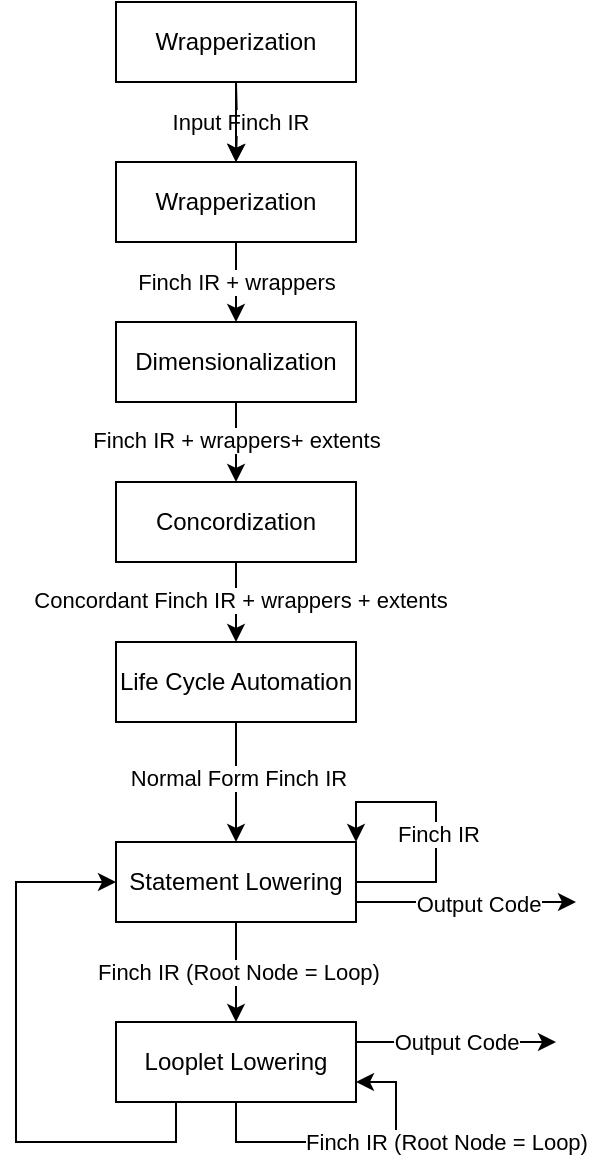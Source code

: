 <mxfile version="24.7.17" pages="2">
  <diagram name="Page-1" id="A_1hcy1w9wCkU6CEI6kX">
    <mxGraphModel dx="1434" dy="907" grid="1" gridSize="10" guides="1" tooltips="1" connect="1" arrows="1" fold="1" page="1" pageScale="1" pageWidth="1100" pageHeight="850" math="0" shadow="0">
      <root>
        <mxCell id="0" />
        <mxCell id="1" parent="0" />
        <mxCell id="CYZOXfNGdO2Z9evccRr4-10" value="Finch IR + wrappers" style="edgeStyle=orthogonalEdgeStyle;rounded=0;orthogonalLoop=1;jettySize=auto;html=1;exitX=0.5;exitY=1;exitDx=0;exitDy=0;entryX=0.5;entryY=0;entryDx=0;entryDy=0;" edge="1" parent="1" source="CYZOXfNGdO2Z9evccRr4-1" target="CYZOXfNGdO2Z9evccRr4-4">
          <mxGeometry relative="1" as="geometry" />
        </mxCell>
        <mxCell id="CYZOXfNGdO2Z9evccRr4-1" value="Wrapperization" style="rounded=0;whiteSpace=wrap;html=1;" vertex="1" parent="1">
          <mxGeometry x="240" y="160" width="120" height="40" as="geometry" />
        </mxCell>
        <mxCell id="CYZOXfNGdO2Z9evccRr4-11" style="edgeStyle=orthogonalEdgeStyle;rounded=0;orthogonalLoop=1;jettySize=auto;html=1;exitX=0.5;exitY=1;exitDx=0;exitDy=0;entryX=0.5;entryY=0;entryDx=0;entryDy=0;" edge="1" parent="1" source="CYZOXfNGdO2Z9evccRr4-4" target="CYZOXfNGdO2Z9evccRr4-5">
          <mxGeometry relative="1" as="geometry" />
        </mxCell>
        <mxCell id="CYZOXfNGdO2Z9evccRr4-18" value="Finch IR + wrappers+ extents" style="edgeLabel;html=1;align=center;verticalAlign=middle;resizable=0;points=[];" vertex="1" connectable="0" parent="CYZOXfNGdO2Z9evccRr4-11">
          <mxGeometry x="-0.075" relative="1" as="geometry">
            <mxPoint as="offset" />
          </mxGeometry>
        </mxCell>
        <mxCell id="CYZOXfNGdO2Z9evccRr4-4" value="Dimensionalization" style="rounded=0;whiteSpace=wrap;html=1;" vertex="1" parent="1">
          <mxGeometry x="240" y="240" width="120" height="40" as="geometry" />
        </mxCell>
        <mxCell id="CYZOXfNGdO2Z9evccRr4-12" style="edgeStyle=orthogonalEdgeStyle;rounded=0;orthogonalLoop=1;jettySize=auto;html=1;exitX=0.5;exitY=1;exitDx=0;exitDy=0;entryX=0.5;entryY=0;entryDx=0;entryDy=0;" edge="1" parent="1" source="CYZOXfNGdO2Z9evccRr4-5" target="CYZOXfNGdO2Z9evccRr4-6">
          <mxGeometry relative="1" as="geometry" />
        </mxCell>
        <mxCell id="CYZOXfNGdO2Z9evccRr4-19" value="Concordant Finch IR + wrappers + extents" style="edgeLabel;html=1;align=center;verticalAlign=middle;resizable=0;points=[];" vertex="1" connectable="0" parent="CYZOXfNGdO2Z9evccRr4-12">
          <mxGeometry x="-0.075" y="2" relative="1" as="geometry">
            <mxPoint as="offset" />
          </mxGeometry>
        </mxCell>
        <mxCell id="CYZOXfNGdO2Z9evccRr4-5" value="Concordization" style="rounded=0;whiteSpace=wrap;html=1;" vertex="1" parent="1">
          <mxGeometry x="240" y="320" width="120" height="40" as="geometry" />
        </mxCell>
        <mxCell id="CYZOXfNGdO2Z9evccRr4-13" style="edgeStyle=orthogonalEdgeStyle;rounded=0;orthogonalLoop=1;jettySize=auto;html=1;exitX=0.5;exitY=1;exitDx=0;exitDy=0;entryX=0.5;entryY=0;entryDx=0;entryDy=0;" edge="1" parent="1" source="CYZOXfNGdO2Z9evccRr4-6" target="CYZOXfNGdO2Z9evccRr4-7">
          <mxGeometry relative="1" as="geometry" />
        </mxCell>
        <mxCell id="CYZOXfNGdO2Z9evccRr4-20" value="Normal Form Finch IR" style="edgeLabel;html=1;align=center;verticalAlign=middle;resizable=0;points=[];" vertex="1" connectable="0" parent="CYZOXfNGdO2Z9evccRr4-13">
          <mxGeometry x="-0.075" y="1" relative="1" as="geometry">
            <mxPoint as="offset" />
          </mxGeometry>
        </mxCell>
        <mxCell id="CYZOXfNGdO2Z9evccRr4-6" value="Life Cycle Automation" style="rounded=0;whiteSpace=wrap;html=1;" vertex="1" parent="1">
          <mxGeometry x="240" y="400" width="120" height="40" as="geometry" />
        </mxCell>
        <mxCell id="CYZOXfNGdO2Z9evccRr4-21" style="edgeStyle=orthogonalEdgeStyle;rounded=0;orthogonalLoop=1;jettySize=auto;html=1;exitX=0.5;exitY=1;exitDx=0;exitDy=0;entryX=0.5;entryY=0;entryDx=0;entryDy=0;" edge="1" parent="1" source="CYZOXfNGdO2Z9evccRr4-7">
          <mxGeometry relative="1" as="geometry">
            <mxPoint x="300" y="590" as="targetPoint" />
          </mxGeometry>
        </mxCell>
        <mxCell id="CYZOXfNGdO2Z9evccRr4-22" value="Finch IR (Root Node = Loop)" style="edgeLabel;html=1;align=center;verticalAlign=middle;resizable=0;points=[];" vertex="1" connectable="0" parent="CYZOXfNGdO2Z9evccRr4-21">
          <mxGeometry x="-0.025" y="1" relative="1" as="geometry">
            <mxPoint as="offset" />
          </mxGeometry>
        </mxCell>
        <mxCell id="CYZOXfNGdO2Z9evccRr4-31" style="edgeStyle=orthogonalEdgeStyle;rounded=0;orthogonalLoop=1;jettySize=auto;html=1;exitX=1;exitY=0.75;exitDx=0;exitDy=0;" edge="1" parent="1" source="CYZOXfNGdO2Z9evccRr4-7">
          <mxGeometry relative="1" as="geometry">
            <mxPoint x="470" y="530" as="targetPoint" />
          </mxGeometry>
        </mxCell>
        <mxCell id="CYZOXfNGdO2Z9evccRr4-32" value="Output Code" style="edgeLabel;html=1;align=center;verticalAlign=middle;resizable=0;points=[];" vertex="1" connectable="0" parent="CYZOXfNGdO2Z9evccRr4-31">
          <mxGeometry x="0.089" relative="1" as="geometry">
            <mxPoint x="1" as="offset" />
          </mxGeometry>
        </mxCell>
        <mxCell id="CYZOXfNGdO2Z9evccRr4-7" value="Statement Lowering" style="rounded=0;whiteSpace=wrap;html=1;" vertex="1" parent="1">
          <mxGeometry x="240" y="500" width="120" height="40" as="geometry" />
        </mxCell>
        <mxCell id="CYZOXfNGdO2Z9evccRr4-30" style="edgeStyle=orthogonalEdgeStyle;rounded=0;orthogonalLoop=1;jettySize=auto;html=1;exitX=0.25;exitY=1;exitDx=0;exitDy=0;entryX=0;entryY=0.5;entryDx=0;entryDy=0;" edge="1" parent="1" source="CYZOXfNGdO2Z9evccRr4-9" target="CYZOXfNGdO2Z9evccRr4-7">
          <mxGeometry relative="1" as="geometry">
            <Array as="points">
              <mxPoint x="270" y="650" />
              <mxPoint x="190" y="650" />
              <mxPoint x="190" y="520" />
            </Array>
          </mxGeometry>
        </mxCell>
        <mxCell id="CYZOXfNGdO2Z9evccRr4-33" style="edgeStyle=orthogonalEdgeStyle;rounded=0;orthogonalLoop=1;jettySize=auto;html=1;exitX=1;exitY=0.25;exitDx=0;exitDy=0;" edge="1" parent="1" source="CYZOXfNGdO2Z9evccRr4-9">
          <mxGeometry relative="1" as="geometry">
            <mxPoint x="460" y="600" as="targetPoint" />
          </mxGeometry>
        </mxCell>
        <mxCell id="CYZOXfNGdO2Z9evccRr4-34" value="Output Code" style="edgeLabel;html=1;align=center;verticalAlign=middle;resizable=0;points=[];" vertex="1" connectable="0" parent="CYZOXfNGdO2Z9evccRr4-33">
          <mxGeometry x="-0.005" relative="1" as="geometry">
            <mxPoint as="offset" />
          </mxGeometry>
        </mxCell>
        <mxCell id="CYZOXfNGdO2Z9evccRr4-9" value="Looplet Lowering" style="rounded=0;whiteSpace=wrap;html=1;" vertex="1" parent="1">
          <mxGeometry x="240" y="590" width="120" height="40" as="geometry" />
        </mxCell>
        <mxCell id="CYZOXfNGdO2Z9evccRr4-16" style="edgeStyle=orthogonalEdgeStyle;rounded=0;orthogonalLoop=1;jettySize=auto;html=1;exitX=0.5;exitY=1;exitDx=0;exitDy=0;entryX=0.5;entryY=0;entryDx=0;entryDy=0;" edge="1" parent="1" target="CYZOXfNGdO2Z9evccRr4-1">
          <mxGeometry relative="1" as="geometry">
            <mxPoint x="300" y="120" as="sourcePoint" />
          </mxGeometry>
        </mxCell>
        <mxCell id="CYZOXfNGdO2Z9evccRr4-17" value="Input Finch IR" style="edgeLabel;html=1;align=center;verticalAlign=middle;resizable=0;points=[];" vertex="1" connectable="0" parent="CYZOXfNGdO2Z9evccRr4-16">
          <mxGeometry x="-0.036" y="1" relative="1" as="geometry">
            <mxPoint as="offset" />
          </mxGeometry>
        </mxCell>
        <mxCell id="CYZOXfNGdO2Z9evccRr4-23" style="edgeStyle=orthogonalEdgeStyle;rounded=0;orthogonalLoop=1;jettySize=auto;html=1;entryX=1;entryY=0;entryDx=0;entryDy=0;" edge="1" parent="1" target="CYZOXfNGdO2Z9evccRr4-7">
          <mxGeometry relative="1" as="geometry">
            <mxPoint x="360" y="520" as="sourcePoint" />
            <Array as="points">
              <mxPoint x="400" y="520" />
              <mxPoint x="400" y="480" />
              <mxPoint x="360" y="480" />
            </Array>
          </mxGeometry>
        </mxCell>
        <mxCell id="CYZOXfNGdO2Z9evccRr4-24" value="Finch IR" style="edgeLabel;html=1;align=center;verticalAlign=middle;resizable=0;points=[];" vertex="1" connectable="0" parent="CYZOXfNGdO2Z9evccRr4-23">
          <mxGeometry x="-0.065" y="-1" relative="1" as="geometry">
            <mxPoint y="1" as="offset" />
          </mxGeometry>
        </mxCell>
        <mxCell id="CYZOXfNGdO2Z9evccRr4-28" style="edgeStyle=orthogonalEdgeStyle;rounded=0;orthogonalLoop=1;jettySize=auto;html=1;exitX=0.5;exitY=1;exitDx=0;exitDy=0;entryX=1;entryY=0.75;entryDx=0;entryDy=0;" edge="1" parent="1" source="CYZOXfNGdO2Z9evccRr4-9" target="CYZOXfNGdO2Z9evccRr4-9">
          <mxGeometry relative="1" as="geometry" />
        </mxCell>
        <mxCell id="CYZOXfNGdO2Z9evccRr4-29" value="Finch IR (Root Node = Loop)" style="edgeLabel;html=1;align=center;verticalAlign=middle;resizable=0;points=[];" vertex="1" connectable="0" parent="CYZOXfNGdO2Z9evccRr4-28">
          <mxGeometry x="0.062" y="1" relative="1" as="geometry">
            <mxPoint x="45" y="1" as="offset" />
          </mxGeometry>
        </mxCell>
        <mxCell id="CYZOXfNGdO2Z9evccRr4-38" value="" style="edgeStyle=orthogonalEdgeStyle;rounded=0;orthogonalLoop=1;jettySize=auto;html=1;" edge="1" parent="1" source="CYZOXfNGdO2Z9evccRr4-37" target="CYZOXfNGdO2Z9evccRr4-1">
          <mxGeometry relative="1" as="geometry" />
        </mxCell>
        <mxCell id="CYZOXfNGdO2Z9evccRr4-37" value="Wrapperization" style="rounded=0;whiteSpace=wrap;html=1;" vertex="1" parent="1">
          <mxGeometry x="240" y="80" width="120" height="40" as="geometry" />
        </mxCell>
      </root>
    </mxGraphModel>
  </diagram>
  <diagram id="xg-2z-iL9K7lUxbsSZAE" name="Page-2">
    <mxGraphModel dx="1434" dy="907" grid="1" gridSize="10" guides="1" tooltips="1" connect="1" arrows="1" fold="1" page="1" pageScale="1" pageWidth="1100" pageHeight="850" math="0" shadow="0">
      <root>
        <mxCell id="0" />
        <mxCell id="1" parent="0" />
        <mxCell id="YAQ0cNPwI4c9lTfJysA8-1" value="Finch IR +&amp;nbsp;&lt;div&gt;wrappers&lt;/div&gt;" style="edgeStyle=orthogonalEdgeStyle;rounded=0;orthogonalLoop=1;jettySize=auto;html=1;exitX=1;exitY=0.5;exitDx=0;exitDy=0;entryX=0;entryY=0.5;entryDx=0;entryDy=0;" edge="1" parent="1" source="YAQ0cNPwI4c9lTfJysA8-2" target="YAQ0cNPwI4c9lTfJysA8-5">
          <mxGeometry relative="1" as="geometry" />
        </mxCell>
        <mxCell id="YAQ0cNPwI4c9lTfJysA8-2" value="Wrapperization" style="rounded=0;whiteSpace=wrap;html=1;labelPosition=center;verticalLabelPosition=top;align=center;verticalAlign=bottom;" vertex="1" parent="1">
          <mxGeometry x="250" y="120" width="40" height="120" as="geometry" />
        </mxCell>
        <mxCell id="YAQ0cNPwI4c9lTfJysA8-3" style="edgeStyle=orthogonalEdgeStyle;rounded=0;orthogonalLoop=1;jettySize=auto;html=1;exitX=1;exitY=0.5;exitDx=0;exitDy=0;entryX=0;entryY=0.5;entryDx=0;entryDy=0;" edge="1" parent="1" source="YAQ0cNPwI4c9lTfJysA8-5" target="YAQ0cNPwI4c9lTfJysA8-8">
          <mxGeometry relative="1" as="geometry" />
        </mxCell>
        <mxCell id="YAQ0cNPwI4c9lTfJysA8-4" value="Finch IR +&amp;nbsp;&lt;div&gt;wrappers +&amp;nbsp;&lt;/div&gt;&lt;div&gt;extents&lt;/div&gt;" style="edgeLabel;html=1;align=center;verticalAlign=middle;resizable=0;points=[];" vertex="1" connectable="0" parent="YAQ0cNPwI4c9lTfJysA8-3">
          <mxGeometry x="-0.075" relative="1" as="geometry">
            <mxPoint as="offset" />
          </mxGeometry>
        </mxCell>
        <mxCell id="YAQ0cNPwI4c9lTfJysA8-5" value="Dimensionalization" style="rounded=0;whiteSpace=wrap;html=1;labelPosition=center;verticalLabelPosition=top;align=center;verticalAlign=bottom;" vertex="1" parent="1">
          <mxGeometry x="400" y="120" width="40" height="120" as="geometry" />
        </mxCell>
        <mxCell id="YAQ0cNPwI4c9lTfJysA8-6" style="edgeStyle=orthogonalEdgeStyle;rounded=0;orthogonalLoop=1;jettySize=auto;html=1;exitX=1;exitY=0.5;exitDx=0;exitDy=0;entryX=0;entryY=0.5;entryDx=0;entryDy=0;" edge="1" parent="1" source="YAQ0cNPwI4c9lTfJysA8-8" target="YAQ0cNPwI4c9lTfJysA8-11">
          <mxGeometry relative="1" as="geometry" />
        </mxCell>
        <mxCell id="YAQ0cNPwI4c9lTfJysA8-7" value="Concordant&lt;div&gt;Finch IR +&lt;/div&gt;&lt;div&gt;wrappers +&lt;/div&gt;&lt;div&gt;extents&lt;/div&gt;" style="edgeLabel;html=1;align=center;verticalAlign=middle;resizable=0;points=[];" vertex="1" connectable="0" parent="YAQ0cNPwI4c9lTfJysA8-6">
          <mxGeometry x="-0.075" y="2" relative="1" as="geometry">
            <mxPoint as="offset" />
          </mxGeometry>
        </mxCell>
        <mxCell id="YAQ0cNPwI4c9lTfJysA8-8" value="Concordization" style="rounded=0;whiteSpace=wrap;html=1;labelPosition=center;verticalLabelPosition=top;align=center;verticalAlign=bottom;" vertex="1" parent="1">
          <mxGeometry x="540" y="120" width="40" height="120" as="geometry" />
        </mxCell>
        <mxCell id="YAQ0cNPwI4c9lTfJysA8-9" style="edgeStyle=orthogonalEdgeStyle;rounded=0;orthogonalLoop=1;jettySize=auto;html=1;exitX=1;exitY=0.5;exitDx=0;exitDy=0;entryX=0;entryY=0.5;entryDx=0;entryDy=0;" edge="1" parent="1" source="YAQ0cNPwI4c9lTfJysA8-11" target="YAQ0cNPwI4c9lTfJysA8-16">
          <mxGeometry relative="1" as="geometry" />
        </mxCell>
        <mxCell id="YAQ0cNPwI4c9lTfJysA8-10" value="Normal&lt;div&gt;Form&lt;/div&gt;&lt;div&gt;Finch IR&lt;/div&gt;" style="edgeLabel;html=1;align=center;verticalAlign=middle;resizable=0;points=[];" vertex="1" connectable="0" parent="YAQ0cNPwI4c9lTfJysA8-9">
          <mxGeometry x="-0.075" y="1" relative="1" as="geometry">
            <mxPoint as="offset" />
          </mxGeometry>
        </mxCell>
        <mxCell id="YAQ0cNPwI4c9lTfJysA8-11" value="Life Cycle Automation" style="rounded=0;whiteSpace=wrap;html=1;labelPosition=center;verticalLabelPosition=top;align=center;verticalAlign=bottom;" vertex="1" parent="1">
          <mxGeometry x="690" y="120" width="40" height="120" as="geometry" />
        </mxCell>
        <mxCell id="YAQ0cNPwI4c9lTfJysA8-14" style="edgeStyle=orthogonalEdgeStyle;rounded=0;orthogonalLoop=1;jettySize=auto;html=1;exitX=0.75;exitY=1;exitDx=0;exitDy=0;" edge="1" parent="1" source="YAQ0cNPwI4c9lTfJysA8-16">
          <mxGeometry relative="1" as="geometry">
            <mxPoint x="840" y="300" as="targetPoint" />
          </mxGeometry>
        </mxCell>
        <mxCell id="YAQ0cNPwI4c9lTfJysA8-15" value="Output Code" style="edgeLabel;html=1;align=center;verticalAlign=middle;resizable=0;points=[];" vertex="1" connectable="0" parent="YAQ0cNPwI4c9lTfJysA8-14">
          <mxGeometry x="0.089" relative="1" as="geometry">
            <mxPoint x="1" as="offset" />
          </mxGeometry>
        </mxCell>
        <mxCell id="YAQ0cNPwI4c9lTfJysA8-32" style="edgeStyle=orthogonalEdgeStyle;rounded=0;orthogonalLoop=1;jettySize=auto;html=1;exitX=1;exitY=0.25;exitDx=0;exitDy=0;entryX=0;entryY=0.25;entryDx=0;entryDy=0;" edge="1" parent="1" source="YAQ0cNPwI4c9lTfJysA8-16" target="YAQ0cNPwI4c9lTfJysA8-20">
          <mxGeometry relative="1" as="geometry" />
        </mxCell>
        <mxCell id="YAQ0cNPwI4c9lTfJysA8-33" value="Finch IR&lt;div&gt;root = loop&lt;/div&gt;" style="edgeLabel;html=1;align=center;verticalAlign=middle;resizable=0;points=[];" vertex="1" connectable="0" parent="YAQ0cNPwI4c9lTfJysA8-32">
          <mxGeometry x="0.114" relative="1" as="geometry">
            <mxPoint as="offset" />
          </mxGeometry>
        </mxCell>
        <mxCell id="YAQ0cNPwI4c9lTfJysA8-16" value="Statement Lowering" style="rounded=0;whiteSpace=wrap;html=1;labelPosition=center;verticalLabelPosition=top;align=center;verticalAlign=bottom;" vertex="1" parent="1">
          <mxGeometry x="810" y="120" width="40" height="120" as="geometry" />
        </mxCell>
        <mxCell id="YAQ0cNPwI4c9lTfJysA8-39" style="edgeStyle=orthogonalEdgeStyle;rounded=0;orthogonalLoop=1;jettySize=auto;html=1;exitX=0.25;exitY=1;exitDx=0;exitDy=0;" edge="1" parent="1" source="YAQ0cNPwI4c9lTfJysA8-20">
          <mxGeometry relative="1" as="geometry">
            <mxPoint x="940" y="300" as="targetPoint" />
          </mxGeometry>
        </mxCell>
        <mxCell id="YAQ0cNPwI4c9lTfJysA8-40" value="Output Code" style="edgeLabel;html=1;align=center;verticalAlign=middle;resizable=0;points=[];" vertex="1" connectable="0" parent="YAQ0cNPwI4c9lTfJysA8-39">
          <mxGeometry x="0.186" y="-1" relative="1" as="geometry">
            <mxPoint as="offset" />
          </mxGeometry>
        </mxCell>
        <mxCell id="YAQ0cNPwI4c9lTfJysA8-41" style="edgeStyle=orthogonalEdgeStyle;rounded=0;orthogonalLoop=1;jettySize=auto;html=1;exitX=0;exitY=0.75;exitDx=0;exitDy=0;entryX=1;entryY=0.75;entryDx=0;entryDy=0;" edge="1" parent="1" source="YAQ0cNPwI4c9lTfJysA8-20" target="YAQ0cNPwI4c9lTfJysA8-16">
          <mxGeometry relative="1" as="geometry" />
        </mxCell>
        <mxCell id="YAQ0cNPwI4c9lTfJysA8-42" value="Finch IR" style="edgeLabel;html=1;align=center;verticalAlign=middle;resizable=0;points=[];" vertex="1" connectable="0" parent="YAQ0cNPwI4c9lTfJysA8-41">
          <mxGeometry x="-0.075" y="1" relative="1" as="geometry">
            <mxPoint as="offset" />
          </mxGeometry>
        </mxCell>
        <mxCell id="YAQ0cNPwI4c9lTfJysA8-20" value="Looplet Lowering" style="rounded=0;whiteSpace=wrap;html=1;labelPosition=center;verticalLabelPosition=top;align=center;verticalAlign=bottom;" vertex="1" parent="1">
          <mxGeometry x="930" y="120" width="40" height="120" as="geometry" />
        </mxCell>
        <mxCell id="YAQ0cNPwI4c9lTfJysA8-21" style="edgeStyle=orthogonalEdgeStyle;rounded=0;orthogonalLoop=1;jettySize=auto;html=1;exitX=1;exitY=0.5;exitDx=0;exitDy=0;entryX=0;entryY=0.5;entryDx=0;entryDy=0;" edge="1" parent="1" target="YAQ0cNPwI4c9lTfJysA8-2">
          <mxGeometry relative="1" as="geometry">
            <mxPoint x="160" y="180" as="sourcePoint" />
          </mxGeometry>
        </mxCell>
        <mxCell id="YAQ0cNPwI4c9lTfJysA8-22" value="Input&lt;div&gt;Finch IR&lt;/div&gt;" style="edgeLabel;html=1;align=center;verticalAlign=middle;resizable=0;points=[];" vertex="1" connectable="0" parent="YAQ0cNPwI4c9lTfJysA8-21">
          <mxGeometry x="-0.036" y="1" relative="1" as="geometry">
            <mxPoint as="offset" />
          </mxGeometry>
        </mxCell>
        <mxCell id="YAQ0cNPwI4c9lTfJysA8-37" style="edgeStyle=orthogonalEdgeStyle;rounded=0;orthogonalLoop=1;jettySize=auto;html=1;exitX=0.75;exitY=1;exitDx=0;exitDy=0;entryX=1;entryY=0.75;entryDx=0;entryDy=0;" edge="1" parent="1" source="YAQ0cNPwI4c9lTfJysA8-20" target="YAQ0cNPwI4c9lTfJysA8-20">
          <mxGeometry relative="1" as="geometry">
            <Array as="points">
              <mxPoint x="960" y="260" />
              <mxPoint x="1020" y="260" />
              <mxPoint x="1020" y="210" />
            </Array>
          </mxGeometry>
        </mxCell>
        <mxCell id="YAQ0cNPwI4c9lTfJysA8-38" value="Finch IR +&lt;div&gt;Looplets&lt;/div&gt;" style="edgeLabel;html=1;align=center;verticalAlign=middle;resizable=0;points=[];" vertex="1" connectable="0" parent="YAQ0cNPwI4c9lTfJysA8-37">
          <mxGeometry x="0.069" relative="1" as="geometry">
            <mxPoint y="-4" as="offset" />
          </mxGeometry>
        </mxCell>
        <mxCell id="YAQ0cNPwI4c9lTfJysA8-43" style="edgeStyle=orthogonalEdgeStyle;rounded=0;orthogonalLoop=1;jettySize=auto;html=1;exitX=0.25;exitY=1;exitDx=0;exitDy=0;entryX=0;entryY=0.75;entryDx=0;entryDy=0;" edge="1" parent="1" source="YAQ0cNPwI4c9lTfJysA8-16" target="YAQ0cNPwI4c9lTfJysA8-16">
          <mxGeometry relative="1" as="geometry">
            <Array as="points">
              <mxPoint x="820" y="260" />
              <mxPoint x="790" y="260" />
              <mxPoint x="790" y="210" />
            </Array>
          </mxGeometry>
        </mxCell>
        <mxCell id="YAQ0cNPwI4c9lTfJysA8-44" value="Finch IR" style="edgeLabel;html=1;align=center;verticalAlign=middle;resizable=0;points=[];" vertex="1" connectable="0" parent="YAQ0cNPwI4c9lTfJysA8-43">
          <mxGeometry x="0.086" relative="1" as="geometry">
            <mxPoint as="offset" />
          </mxGeometry>
        </mxCell>
      </root>
    </mxGraphModel>
  </diagram>
</mxfile>

